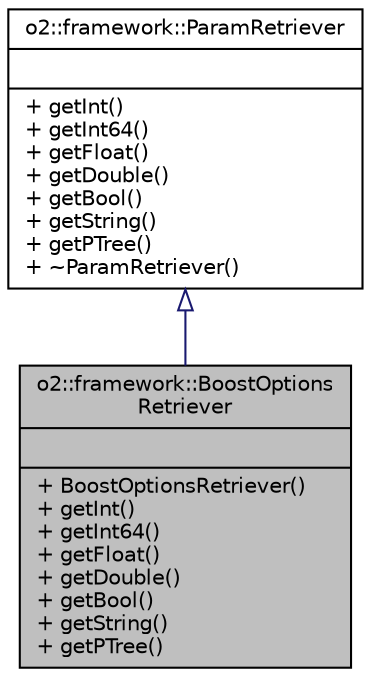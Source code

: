 digraph "o2::framework::BoostOptionsRetriever"
{
 // INTERACTIVE_SVG=YES
  bgcolor="transparent";
  edge [fontname="Helvetica",fontsize="10",labelfontname="Helvetica",labelfontsize="10"];
  node [fontname="Helvetica",fontsize="10",shape=record];
  Node2 [label="{o2::framework::BoostOptions\lRetriever\n||+ BoostOptionsRetriever()\l+ getInt()\l+ getInt64()\l+ getFloat()\l+ getDouble()\l+ getBool()\l+ getString()\l+ getPTree()\l}",height=0.2,width=0.4,color="black", fillcolor="grey75", style="filled", fontcolor="black"];
  Node3 -> Node2 [dir="back",color="midnightblue",fontsize="10",style="solid",arrowtail="onormal",fontname="Helvetica"];
  Node3 [label="{o2::framework::ParamRetriever\n||+ getInt()\l+ getInt64()\l+ getFloat()\l+ getDouble()\l+ getBool()\l+ getString()\l+ getPTree()\l+ ~ParamRetriever()\l}",height=0.2,width=0.4,color="black",URL="$dc/dfd/classo2_1_1framework_1_1ParamRetriever.html"];
}
